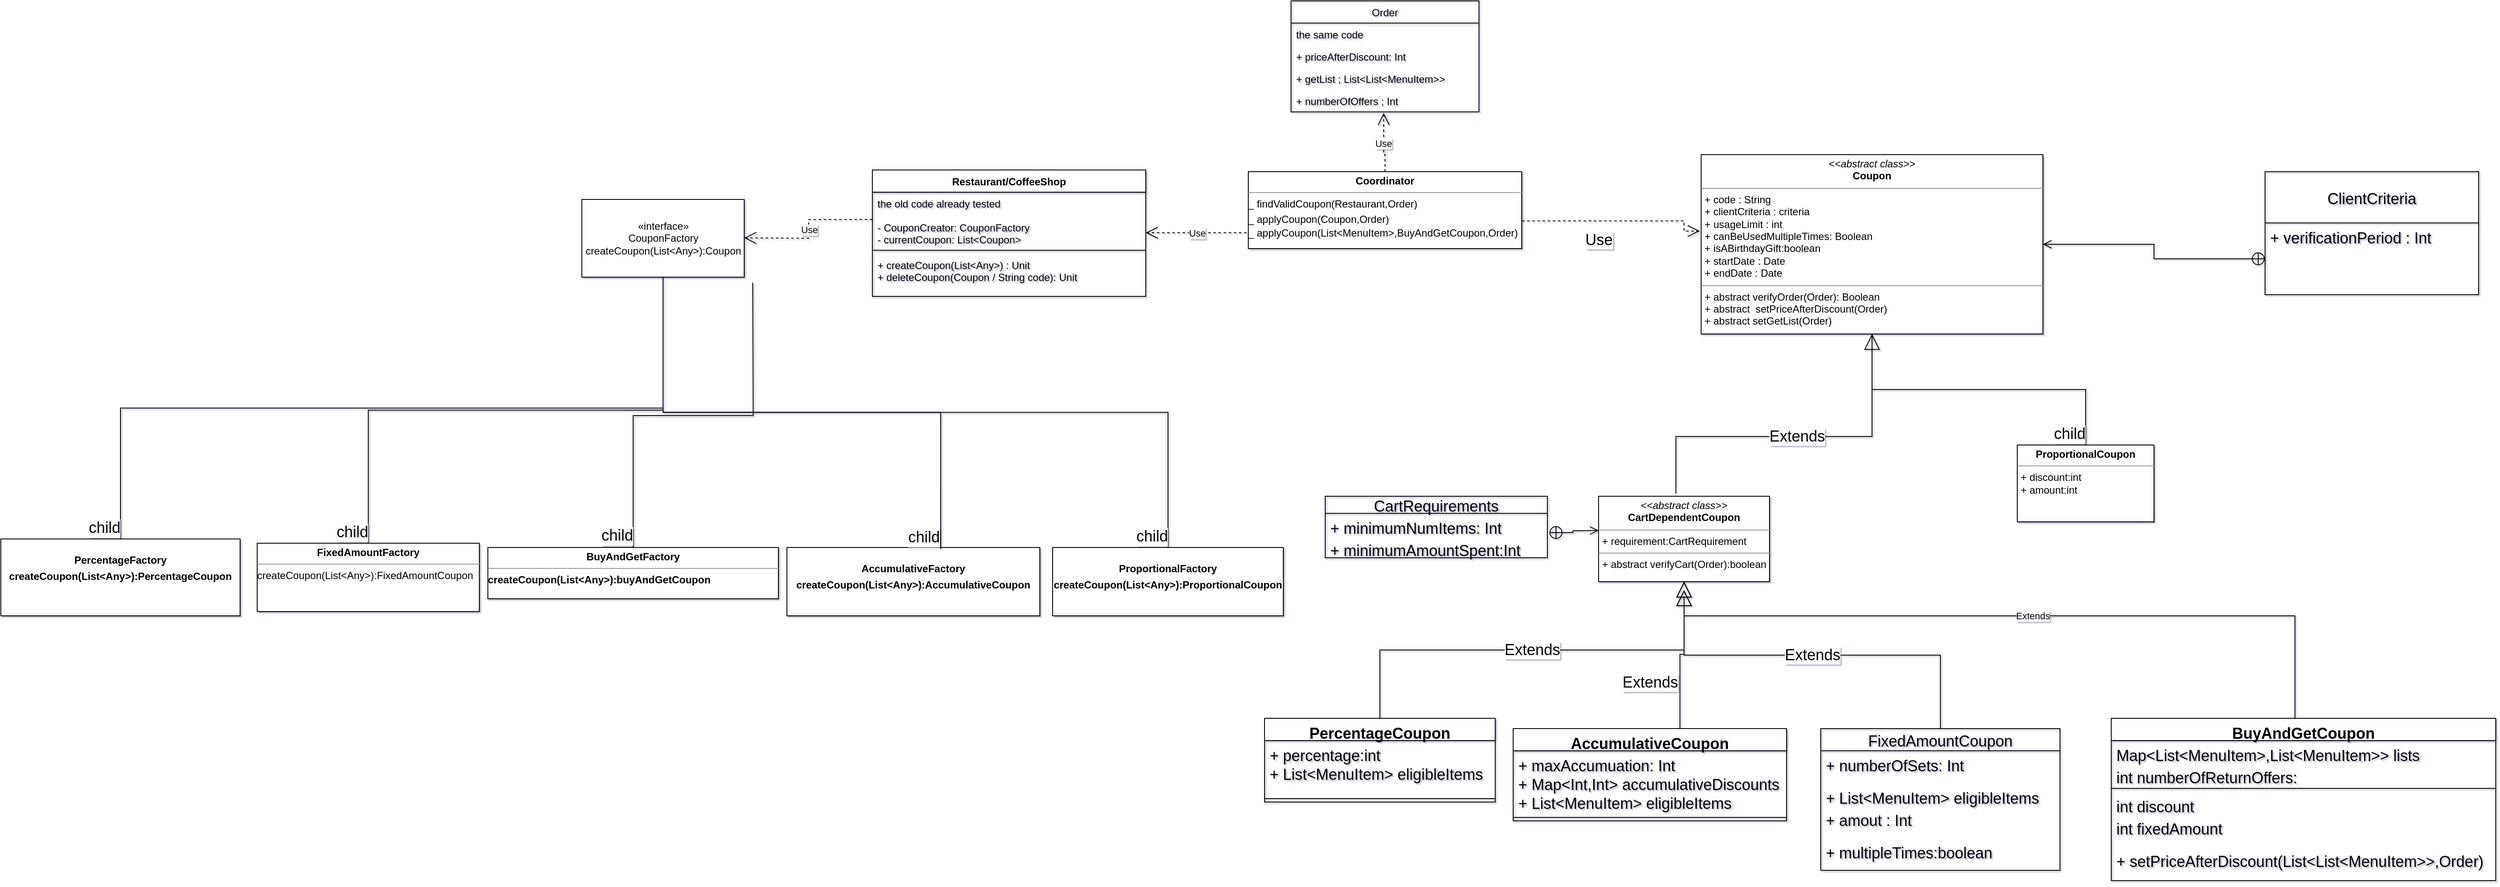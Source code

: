 <mxfile version="15.5.0" type="github">
  <diagram id="kLIZPY2Z_ZGTEdxILeMI" name="Page-1">
    <mxGraphModel dx="1725" dy="2662" grid="1" gridSize="10" guides="1" tooltips="1" connect="1" arrows="1" fold="1" page="1" pageScale="1" pageWidth="850" pageHeight="1100" math="0" shadow="1">
      <root>
        <mxCell id="0" />
        <mxCell id="1" parent="0" />
        <mxCell id="prTzPAkD1qdlaG6kKBDe-8" value="Restaurant/CoffeeShop" style="swimlane;fontStyle=1;align=center;verticalAlign=top;childLayout=stackLayout;horizontal=1;startSize=26;horizontalStack=0;resizeParent=1;resizeParentMax=0;resizeLast=0;collapsible=1;marginBottom=0;" parent="1" vertex="1">
          <mxGeometry x="180" y="-962" width="320" height="148" as="geometry" />
        </mxCell>
        <mxCell id="prTzPAkD1qdlaG6kKBDe-9" value="the old code already tested&#xa;&#xa;- CouponCreator: CouponFactory&#xa;- currentCoupon: List&lt;Coupon&gt;" style="text;strokeColor=none;fillColor=none;align=left;verticalAlign=top;spacingLeft=4;spacingRight=4;overflow=hidden;rotatable=0;points=[[0,0.5],[1,0.5]];portConstraint=eastwest;" parent="prTzPAkD1qdlaG6kKBDe-8" vertex="1">
          <mxGeometry y="26" width="320" height="64" as="geometry" />
        </mxCell>
        <mxCell id="prTzPAkD1qdlaG6kKBDe-10" value="" style="line;strokeWidth=1;fillColor=none;align=left;verticalAlign=middle;spacingTop=-1;spacingLeft=3;spacingRight=3;rotatable=0;labelPosition=right;points=[];portConstraint=eastwest;" parent="prTzPAkD1qdlaG6kKBDe-8" vertex="1">
          <mxGeometry y="90" width="320" height="8" as="geometry" />
        </mxCell>
        <mxCell id="prTzPAkD1qdlaG6kKBDe-11" value="+ createCoupon(List&lt;Any&gt;) : Unit&#xa;+ deleteCoupon(Coupon / String code): Unit" style="text;strokeColor=none;fillColor=none;align=left;verticalAlign=top;spacingLeft=4;spacingRight=4;overflow=hidden;rotatable=0;points=[[0,0.5],[1,0.5]];portConstraint=eastwest;" parent="prTzPAkD1qdlaG6kKBDe-8" vertex="1">
          <mxGeometry y="98" width="320" height="50" as="geometry" />
        </mxCell>
        <mxCell id="prTzPAkD1qdlaG6kKBDe-12" value="«interface»&lt;br&gt;CouponFactory&lt;br&gt;createCoupon(List&amp;lt;Any&amp;gt;):Coupon" style="html=1;" parent="1" vertex="1">
          <mxGeometry x="-160" y="-927.5" width="190" height="91" as="geometry" />
        </mxCell>
        <mxCell id="prTzPAkD1qdlaG6kKBDe-14" value="&lt;p style=&quot;margin: 0px ; margin-top: 4px ; text-align: center&quot;&gt;&lt;br&gt;&lt;b&gt;PercentageFactory&lt;/b&gt;&lt;/p&gt;&lt;p style=&quot;margin: 0px ; margin-top: 4px ; text-align: center&quot;&gt;&lt;b&gt;createCoupon(List&amp;lt;Any&amp;gt;):PercentageCoupon&lt;/b&gt;&lt;/p&gt;" style="verticalAlign=top;align=left;overflow=fill;fontSize=12;fontFamily=Helvetica;html=1;" parent="1" vertex="1">
          <mxGeometry x="-840" y="-530" width="280" height="90" as="geometry" />
        </mxCell>
        <mxCell id="prTzPAkD1qdlaG6kKBDe-16" value="&lt;p style=&quot;margin: 0px ; margin-top: 4px ; text-align: center&quot;&gt;&lt;b&gt;FixedAmountFactory&lt;/b&gt;&lt;/p&gt;&lt;hr size=&quot;1&quot;&gt;&lt;div style=&quot;height: 2px&quot;&gt;createCoupon(List&amp;lt;Any&amp;gt;):FixedAmountCoupon&lt;/div&gt;" style="verticalAlign=top;align=left;overflow=fill;fontSize=12;fontFamily=Helvetica;html=1;" parent="1" vertex="1">
          <mxGeometry x="-540" y="-525" width="260" height="80" as="geometry" />
        </mxCell>
        <mxCell id="prTzPAkD1qdlaG6kKBDe-18" value="&lt;p style=&quot;margin: 0px ; margin-top: 4px ; text-align: center&quot;&gt;&lt;b&gt;BuyAndGetFactory&lt;/b&gt;&lt;/p&gt;&lt;hr size=&quot;1&quot;&gt;&lt;div style=&quot;height: 2px&quot;&gt;&lt;b&gt;createCoupon(List&amp;lt;Any&amp;gt;):buyAndGetCoupon&lt;/b&gt;&lt;/div&gt;" style="verticalAlign=top;align=left;overflow=fill;fontSize=12;fontFamily=Helvetica;html=1;" parent="1" vertex="1">
          <mxGeometry x="-270" y="-520" width="340" height="60" as="geometry" />
        </mxCell>
        <mxCell id="H8ev0atWPXlf6B0PMMAp-4" value="&lt;p style=&quot;margin: 0px ; margin-top: 4px ; text-align: center&quot;&gt;&lt;b&gt;&lt;br&gt;ProportionalFactory&lt;/b&gt;&lt;/p&gt;&lt;p style=&quot;margin: 0px ; margin-top: 4px ; text-align: center&quot;&gt;&lt;b&gt;createCoupon(List&amp;lt;Any&amp;gt;):ProportionalCoupon&lt;/b&gt;&lt;/p&gt;" style="verticalAlign=top;align=left;overflow=fill;fontSize=12;fontFamily=Helvetica;html=1;" parent="1" vertex="1">
          <mxGeometry x="391" y="-520" width="270" height="80" as="geometry" />
        </mxCell>
        <mxCell id="H8ev0atWPXlf6B0PMMAp-5" value="&lt;p style=&quot;margin: 0px ; margin-top: 4px ; text-align: center&quot;&gt;&lt;br&gt;&lt;b&gt;AccumulativeFactory&lt;/b&gt;&lt;/p&gt;&lt;p style=&quot;margin: 0px ; margin-top: 4px ; text-align: center&quot;&gt;&lt;b&gt;createCoupon(List&amp;lt;Any&amp;gt;):AccumulativeCoupon&lt;/b&gt;&lt;/p&gt;" style="verticalAlign=top;align=left;overflow=fill;fontSize=12;fontFamily=Helvetica;html=1;" parent="1" vertex="1">
          <mxGeometry x="80" y="-520" width="296" height="80" as="geometry" />
        </mxCell>
        <mxCell id="H8ev0atWPXlf6B0PMMAp-28" value="" style="endArrow=none;html=1;edgeStyle=orthogonalEdgeStyle;rounded=0;fontSize=18;exitX=0.5;exitY=1;exitDx=0;exitDy=0;" parent="1" source="prTzPAkD1qdlaG6kKBDe-12" target="prTzPAkD1qdlaG6kKBDe-14" edge="1">
          <mxGeometry relative="1" as="geometry">
            <mxPoint x="40" y="-760" as="sourcePoint" />
            <mxPoint x="-680" y="-550" as="targetPoint" />
          </mxGeometry>
        </mxCell>
        <mxCell id="H8ev0atWPXlf6B0PMMAp-30" value="child" style="edgeLabel;resizable=0;html=1;align=right;verticalAlign=bottom;fontSize=18;" parent="H8ev0atWPXlf6B0PMMAp-28" connectable="0" vertex="1">
          <mxGeometry x="1" relative="1" as="geometry" />
        </mxCell>
        <mxCell id="H8ev0atWPXlf6B0PMMAp-33" value="" style="endArrow=none;html=1;edgeStyle=orthogonalEdgeStyle;rounded=0;fontSize=18;entryX=0.5;entryY=0;entryDx=0;entryDy=0;exitX=0.5;exitY=1;exitDx=0;exitDy=0;" parent="1" source="prTzPAkD1qdlaG6kKBDe-12" target="prTzPAkD1qdlaG6kKBDe-16" edge="1">
          <mxGeometry relative="1" as="geometry">
            <mxPoint x="-200" y="-750" as="sourcePoint" />
            <mxPoint x="-40" y="-750" as="targetPoint" />
          </mxGeometry>
        </mxCell>
        <mxCell id="H8ev0atWPXlf6B0PMMAp-35" value="child" style="edgeLabel;resizable=0;html=1;align=right;verticalAlign=bottom;fontSize=18;" parent="H8ev0atWPXlf6B0PMMAp-33" connectable="0" vertex="1">
          <mxGeometry x="1" relative="1" as="geometry" />
        </mxCell>
        <mxCell id="H8ev0atWPXlf6B0PMMAp-36" value="" style="endArrow=none;html=1;edgeStyle=orthogonalEdgeStyle;rounded=0;fontSize=18;entryX=0.5;entryY=0;entryDx=0;entryDy=0;" parent="1" target="prTzPAkD1qdlaG6kKBDe-18" edge="1">
          <mxGeometry relative="1" as="geometry">
            <mxPoint x="40" y="-830" as="sourcePoint" />
            <mxPoint x="30" y="-710" as="targetPoint" />
          </mxGeometry>
        </mxCell>
        <mxCell id="H8ev0atWPXlf6B0PMMAp-38" value="child" style="edgeLabel;resizable=0;html=1;align=right;verticalAlign=bottom;fontSize=18;" parent="H8ev0atWPXlf6B0PMMAp-36" connectable="0" vertex="1">
          <mxGeometry x="1" relative="1" as="geometry" />
        </mxCell>
        <mxCell id="H8ev0atWPXlf6B0PMMAp-39" value="" style="endArrow=none;html=1;edgeStyle=orthogonalEdgeStyle;rounded=0;fontSize=18;entryX=0.608;entryY=0.025;entryDx=0;entryDy=0;entryPerimeter=0;exitX=0.5;exitY=1;exitDx=0;exitDy=0;" parent="1" source="prTzPAkD1qdlaG6kKBDe-12" target="H8ev0atWPXlf6B0PMMAp-5" edge="1">
          <mxGeometry relative="1" as="geometry">
            <mxPoint x="30" y="-710" as="sourcePoint" />
            <mxPoint x="190" y="-710" as="targetPoint" />
          </mxGeometry>
        </mxCell>
        <mxCell id="H8ev0atWPXlf6B0PMMAp-41" value="child" style="edgeLabel;resizable=0;html=1;align=right;verticalAlign=bottom;fontSize=18;" parent="H8ev0atWPXlf6B0PMMAp-39" connectable="0" vertex="1">
          <mxGeometry x="1" relative="1" as="geometry" />
        </mxCell>
        <mxCell id="H8ev0atWPXlf6B0PMMAp-42" value="" style="endArrow=none;html=1;edgeStyle=orthogonalEdgeStyle;rounded=0;fontSize=18;entryX=0.5;entryY=0;entryDx=0;entryDy=0;exitX=0.5;exitY=1;exitDx=0;exitDy=0;" parent="1" source="prTzPAkD1qdlaG6kKBDe-12" target="H8ev0atWPXlf6B0PMMAp-4" edge="1">
          <mxGeometry relative="1" as="geometry">
            <mxPoint x="240" y="-710" as="sourcePoint" />
            <mxPoint x="400" y="-710" as="targetPoint" />
          </mxGeometry>
        </mxCell>
        <mxCell id="H8ev0atWPXlf6B0PMMAp-44" value="child" style="edgeLabel;resizable=0;html=1;align=right;verticalAlign=bottom;fontSize=18;" parent="H8ev0atWPXlf6B0PMMAp-42" connectable="0" vertex="1">
          <mxGeometry x="1" relative="1" as="geometry" />
        </mxCell>
        <mxCell id="H8ev0atWPXlf6B0PMMAp-49" value="&lt;p style=&quot;margin: 0px ; margin-top: 4px ; text-align: center&quot;&gt;&lt;i&gt;&amp;lt;&amp;lt;abstract class&amp;gt;&amp;gt;&lt;/i&gt;&lt;br&gt;&lt;b&gt;Coupon&lt;/b&gt;&lt;/p&gt;&lt;hr size=&quot;1&quot;&gt;&lt;p style=&quot;margin: 0px ; margin-left: 4px&quot;&gt;+ code : String&lt;br&gt;+ clientCriteria : criteria&amp;nbsp;&lt;/p&gt;&lt;p style=&quot;margin: 0px ; margin-left: 4px&quot;&gt;+ usageLimit : int&lt;/p&gt;&lt;p style=&quot;margin: 0px ; margin-left: 4px&quot;&gt;+ canBeUsedMultipleTimes: Boolean&lt;/p&gt;&lt;p style=&quot;margin: 0px ; margin-left: 4px&quot;&gt;+ isABirthdayGift:boolean&lt;/p&gt;&lt;p style=&quot;margin: 0px ; margin-left: 4px&quot;&gt;+ startDate : Date&lt;/p&gt;&lt;p style=&quot;margin: 0px ; margin-left: 4px&quot;&gt;+ endDate : Date&lt;/p&gt;&lt;hr size=&quot;1&quot;&gt;&lt;p style=&quot;margin: 0px ; margin-left: 4px&quot;&gt;+ abstract verifyOrder(Order): Boolean&lt;br&gt;+ abstract&amp;nbsp; setPriceAfterDiscount(Order)&lt;/p&gt;&lt;p style=&quot;margin: 0px ; margin-left: 4px&quot;&gt;+ abstract setGetList(Order)&lt;/p&gt;" style="verticalAlign=top;align=left;overflow=fill;fontSize=12;fontFamily=Helvetica;html=1;" parent="1" vertex="1">
          <mxGeometry x="1150" y="-980" width="400" height="210" as="geometry" />
        </mxCell>
        <mxCell id="H8ev0atWPXlf6B0PMMAp-51" value="&lt;p style=&quot;margin: 0px ; margin-top: 4px ; text-align: center&quot;&gt;&lt;b&gt;ProportionalCoupon&lt;/b&gt;&lt;/p&gt;&lt;hr size=&quot;1&quot;&gt;&lt;p style=&quot;margin: 0px ; margin-left: 4px&quot;&gt;+ discount:int&lt;/p&gt;&lt;p style=&quot;margin: 0px ; margin-left: 4px&quot;&gt;+ amount:int&lt;/p&gt;&lt;p style=&quot;margin: 0px ; margin-left: 4px&quot;&gt;&lt;br&gt;&lt;/p&gt;" style="verticalAlign=top;align=left;overflow=fill;fontSize=12;fontFamily=Helvetica;html=1;" parent="1" vertex="1">
          <mxGeometry x="1520" y="-640" width="160" height="90" as="geometry" />
        </mxCell>
        <mxCell id="H8ev0atWPXlf6B0PMMAp-53" value="" style="endArrow=none;html=1;edgeStyle=orthogonalEdgeStyle;rounded=0;fontSize=18;entryX=0.5;entryY=0;entryDx=0;entryDy=0;exitX=0.5;exitY=1;exitDx=0;exitDy=0;" parent="1" source="H8ev0atWPXlf6B0PMMAp-49" target="H8ev0atWPXlf6B0PMMAp-51" edge="1">
          <mxGeometry relative="1" as="geometry">
            <mxPoint x="1280" y="-680" as="sourcePoint" />
            <mxPoint x="1460" y="-680" as="targetPoint" />
          </mxGeometry>
        </mxCell>
        <mxCell id="H8ev0atWPXlf6B0PMMAp-55" value="child" style="edgeLabel;resizable=0;html=1;align=right;verticalAlign=bottom;fontSize=18;" parent="H8ev0atWPXlf6B0PMMAp-53" connectable="0" vertex="1">
          <mxGeometry x="1" relative="1" as="geometry" />
        </mxCell>
        <mxCell id="H8ev0atWPXlf6B0PMMAp-56" value="&lt;p style=&quot;margin: 0px ; margin-top: 4px ; text-align: center&quot;&gt;&lt;i&gt;&amp;lt;&amp;lt;abstract class&amp;gt;&amp;gt;&lt;/i&gt;&lt;br&gt;&lt;b&gt;CartDependentCoupon&lt;/b&gt;&lt;/p&gt;&lt;hr size=&quot;1&quot;&gt;&lt;p style=&quot;margin: 0px ; margin-left: 4px&quot;&gt;+ requirement:CartRequirement&amp;nbsp;&lt;/p&gt;&lt;hr size=&quot;1&quot;&gt;&lt;p style=&quot;margin: 0px ; margin-left: 4px&quot;&gt;+ abstract verifyCart(Order):boolean&amp;nbsp;&amp;nbsp;&lt;br&gt;&lt;br&gt;&lt;/p&gt;" style="verticalAlign=top;align=left;overflow=fill;fontSize=12;fontFamily=Helvetica;html=1;" parent="1" vertex="1">
          <mxGeometry x="1030" y="-580" width="200" height="100" as="geometry" />
        </mxCell>
        <mxCell id="H8ev0atWPXlf6B0PMMAp-57" value="PercentageCoupon" style="swimlane;fontStyle=1;align=center;verticalAlign=top;childLayout=stackLayout;horizontal=1;startSize=26;horizontalStack=0;resizeParent=1;resizeParentMax=0;resizeLast=0;collapsible=1;marginBottom=0;fontSize=18;" parent="1" vertex="1">
          <mxGeometry x="639" y="-320" width="270" height="98" as="geometry" />
        </mxCell>
        <mxCell id="H8ev0atWPXlf6B0PMMAp-58" value="+ percentage:int&#xa;+ List&lt;MenuItem&gt; eligibleItems" style="text;strokeColor=none;fillColor=none;align=left;verticalAlign=top;spacingLeft=4;spacingRight=4;overflow=hidden;rotatable=0;points=[[0,0.5],[1,0.5]];portConstraint=eastwest;fontSize=18;" parent="H8ev0atWPXlf6B0PMMAp-57" vertex="1">
          <mxGeometry y="26" width="270" height="64" as="geometry" />
        </mxCell>
        <mxCell id="H8ev0atWPXlf6B0PMMAp-59" value="" style="line;strokeWidth=1;fillColor=none;align=left;verticalAlign=middle;spacingTop=-1;spacingLeft=3;spacingRight=3;rotatable=0;labelPosition=right;points=[];portConstraint=eastwest;fontSize=18;" parent="H8ev0atWPXlf6B0PMMAp-57" vertex="1">
          <mxGeometry y="90" width="270" height="8" as="geometry" />
        </mxCell>
        <mxCell id="H8ev0atWPXlf6B0PMMAp-63" value="AccumulativeCoupon" style="swimlane;fontStyle=1;align=center;verticalAlign=top;childLayout=stackLayout;horizontal=1;startSize=26;horizontalStack=0;resizeParent=1;resizeParentMax=0;resizeLast=0;collapsible=1;marginBottom=0;fontSize=18;" parent="1" vertex="1">
          <mxGeometry x="930" y="-308" width="320" height="108" as="geometry" />
        </mxCell>
        <mxCell id="H8ev0atWPXlf6B0PMMAp-64" value="+ maxAccumuation: Int&#xa;+ Map&lt;Int,Int&gt; accumulativeDiscounts&#xa;+ List&lt;MenuItem&gt; eligibleItems " style="text;strokeColor=none;fillColor=none;align=left;verticalAlign=top;spacingLeft=4;spacingRight=4;overflow=hidden;rotatable=0;points=[[0,0.5],[1,0.5]];portConstraint=eastwest;fontSize=18;" parent="H8ev0atWPXlf6B0PMMAp-63" vertex="1">
          <mxGeometry y="26" width="320" height="74" as="geometry" />
        </mxCell>
        <mxCell id="H8ev0atWPXlf6B0PMMAp-65" value="" style="line;strokeWidth=1;fillColor=none;align=left;verticalAlign=middle;spacingTop=-1;spacingLeft=3;spacingRight=3;rotatable=0;labelPosition=right;points=[];portConstraint=eastwest;fontSize=18;" parent="H8ev0atWPXlf6B0PMMAp-63" vertex="1">
          <mxGeometry y="100" width="320" height="8" as="geometry" />
        </mxCell>
        <mxCell id="H8ev0atWPXlf6B0PMMAp-71" value="FixedAmountCoupon" style="swimlane;fontStyle=0;childLayout=stackLayout;horizontal=1;startSize=26;fillColor=none;horizontalStack=0;resizeParent=1;resizeParentMax=0;resizeLast=0;collapsible=1;marginBottom=0;fontSize=18;" parent="1" vertex="1">
          <mxGeometry x="1290" y="-308" width="280" height="166" as="geometry" />
        </mxCell>
        <mxCell id="37R09eJA7GICaliUq5j8-1" value="+ numberOfSets: Int" style="text;strokeColor=none;fillColor=none;align=left;verticalAlign=top;spacingLeft=4;spacingRight=4;overflow=hidden;rotatable=0;points=[[0,0.5],[1,0.5]];portConstraint=eastwest;fontSize=18;" parent="H8ev0atWPXlf6B0PMMAp-71" vertex="1">
          <mxGeometry y="26" width="280" height="38" as="geometry" />
        </mxCell>
        <mxCell id="H8ev0atWPXlf6B0PMMAp-73" value="+ List&lt;MenuItem&gt; eligibleItems" style="text;strokeColor=none;fillColor=none;align=left;verticalAlign=top;spacingLeft=4;spacingRight=4;overflow=hidden;rotatable=0;points=[[0,0.5],[1,0.5]];portConstraint=eastwest;fontSize=18;" parent="H8ev0atWPXlf6B0PMMAp-71" vertex="1">
          <mxGeometry y="64" width="280" height="26" as="geometry" />
        </mxCell>
        <mxCell id="H8ev0atWPXlf6B0PMMAp-74" value="+ amout : Int" style="text;strokeColor=none;fillColor=none;align=left;verticalAlign=top;spacingLeft=4;spacingRight=4;overflow=hidden;rotatable=0;points=[[0,0.5],[1,0.5]];portConstraint=eastwest;fontSize=18;" parent="H8ev0atWPXlf6B0PMMAp-71" vertex="1">
          <mxGeometry y="90" width="280" height="38" as="geometry" />
        </mxCell>
        <mxCell id="H8ev0atWPXlf6B0PMMAp-75" value="+ multipleTimes:boolean" style="text;strokeColor=none;fillColor=none;align=left;verticalAlign=top;spacingLeft=4;spacingRight=4;overflow=hidden;rotatable=0;points=[[0,0.5],[1,0.5]];portConstraint=eastwest;fontSize=18;" parent="H8ev0atWPXlf6B0PMMAp-71" vertex="1">
          <mxGeometry y="128" width="280" height="38" as="geometry" />
        </mxCell>
        <mxCell id="H8ev0atWPXlf6B0PMMAp-76" value="BuyAndGetCoupon" style="swimlane;fontStyle=1;align=center;verticalAlign=top;childLayout=stackLayout;horizontal=1;startSize=26;horizontalStack=0;resizeParent=1;resizeParentMax=0;resizeLast=0;collapsible=1;marginBottom=0;fontSize=18;" parent="1" vertex="1">
          <mxGeometry x="1630" y="-320" width="450" height="190" as="geometry" />
        </mxCell>
        <mxCell id="H8ev0atWPXlf6B0PMMAp-77" value="Map&lt;List&lt;MenuItem&gt;,List&lt;MenuItem&gt;&gt; lists" style="text;strokeColor=none;fillColor=none;align=left;verticalAlign=top;spacingLeft=4;spacingRight=4;overflow=hidden;rotatable=0;points=[[0,0.5],[1,0.5]];portConstraint=eastwest;fontSize=18;" parent="H8ev0atWPXlf6B0PMMAp-76" vertex="1">
          <mxGeometry y="26" width="450" height="26" as="geometry" />
        </mxCell>
        <mxCell id="H8ev0atWPXlf6B0PMMAp-80" value="int numberOfReturnOffers: &#xa;" style="text;strokeColor=none;fillColor=none;align=left;verticalAlign=top;spacingLeft=4;spacingRight=4;overflow=hidden;rotatable=0;points=[[0,0.5],[1,0.5]];portConstraint=eastwest;fontSize=18;" parent="H8ev0atWPXlf6B0PMMAp-76" vertex="1">
          <mxGeometry y="52" width="450" height="26" as="geometry" />
        </mxCell>
        <mxCell id="H8ev0atWPXlf6B0PMMAp-78" value="" style="line;strokeWidth=1;fillColor=none;align=left;verticalAlign=middle;spacingTop=-1;spacingLeft=3;spacingRight=3;rotatable=0;labelPosition=right;points=[];portConstraint=eastwest;fontSize=18;" parent="H8ev0atWPXlf6B0PMMAp-76" vertex="1">
          <mxGeometry y="78" width="450" height="8" as="geometry" />
        </mxCell>
        <mxCell id="H8ev0atWPXlf6B0PMMAp-81" value="int discount&#xa;" style="text;strokeColor=none;fillColor=none;align=left;verticalAlign=top;spacingLeft=4;spacingRight=4;overflow=hidden;rotatable=0;points=[[0,0.5],[1,0.5]];portConstraint=eastwest;fontSize=18;" parent="H8ev0atWPXlf6B0PMMAp-76" vertex="1">
          <mxGeometry y="86" width="450" height="26" as="geometry" />
        </mxCell>
        <mxCell id="H8ev0atWPXlf6B0PMMAp-82" value="int fixedAmount &#xa;" style="text;strokeColor=none;fillColor=none;align=left;verticalAlign=top;spacingLeft=4;spacingRight=4;overflow=hidden;rotatable=0;points=[[0,0.5],[1,0.5]];portConstraint=eastwest;fontSize=18;" parent="H8ev0atWPXlf6B0PMMAp-76" vertex="1">
          <mxGeometry y="112" width="450" height="38" as="geometry" />
        </mxCell>
        <mxCell id="H8ev0atWPXlf6B0PMMAp-109" value="+ setPriceAfterDiscount(List&lt;List&lt;MenuItem&gt;&gt;,Order)" style="text;strokeColor=none;fillColor=none;align=left;verticalAlign=top;spacingLeft=4;spacingRight=4;overflow=hidden;rotatable=0;points=[[0,0.5],[1,0.5]];portConstraint=eastwest;fontSize=18;" parent="H8ev0atWPXlf6B0PMMAp-76" vertex="1">
          <mxGeometry y="150" width="450" height="40" as="geometry" />
        </mxCell>
        <mxCell id="H8ev0atWPXlf6B0PMMAp-86" value="Extends" style="endArrow=block;endSize=16;endFill=0;html=1;rounded=0;fontSize=18;edgeStyle=orthogonalEdgeStyle;entryX=0.5;entryY=1;entryDx=0;entryDy=0;exitX=0.452;exitY=-0.033;exitDx=0;exitDy=0;exitPerimeter=0;" parent="1" source="H8ev0atWPXlf6B0PMMAp-56" target="H8ev0atWPXlf6B0PMMAp-49" edge="1">
          <mxGeometry width="160" relative="1" as="geometry">
            <mxPoint x="1310" y="-650" as="sourcePoint" />
            <mxPoint x="1470" y="-650" as="targetPoint" />
            <Array as="points">
              <mxPoint x="1120" y="-650" />
              <mxPoint x="1350" y="-650" />
            </Array>
          </mxGeometry>
        </mxCell>
        <mxCell id="H8ev0atWPXlf6B0PMMAp-87" value="Extends" style="endArrow=block;endSize=16;endFill=0;html=1;rounded=0;fontSize=18;edgeStyle=orthogonalEdgeStyle;exitX=0.5;exitY=0;exitDx=0;exitDy=0;entryX=0.5;entryY=1;entryDx=0;entryDy=0;" parent="1" source="H8ev0atWPXlf6B0PMMAp-57" target="H8ev0atWPXlf6B0PMMAp-56" edge="1">
          <mxGeometry width="160" relative="1" as="geometry">
            <mxPoint x="1020" y="-390" as="sourcePoint" />
            <mxPoint x="1180" y="-390" as="targetPoint" />
          </mxGeometry>
        </mxCell>
        <mxCell id="H8ev0atWPXlf6B0PMMAp-89" value="Extends" style="endArrow=block;endSize=16;endFill=0;html=1;rounded=0;fontSize=18;edgeStyle=orthogonalEdgeStyle;exitX=0.61;exitY=0;exitDx=0;exitDy=0;exitPerimeter=0;" parent="1" source="H8ev0atWPXlf6B0PMMAp-63" edge="1">
          <mxGeometry x="-0.354" y="35" width="160" relative="1" as="geometry">
            <mxPoint x="1020" y="-390" as="sourcePoint" />
            <mxPoint x="1130" y="-470" as="targetPoint" />
            <Array as="points">
              <mxPoint x="1125" y="-395" />
              <mxPoint x="1130" y="-395" />
            </Array>
            <mxPoint as="offset" />
          </mxGeometry>
        </mxCell>
        <mxCell id="H8ev0atWPXlf6B0PMMAp-90" value="Extends" style="endArrow=block;endSize=16;endFill=0;html=1;rounded=0;fontSize=18;edgeStyle=orthogonalEdgeStyle;entryX=0.5;entryY=1;entryDx=0;entryDy=0;exitX=0.5;exitY=0;exitDx=0;exitDy=0;" parent="1" source="H8ev0atWPXlf6B0PMMAp-71" target="H8ev0atWPXlf6B0PMMAp-56" edge="1">
          <mxGeometry width="160" relative="1" as="geometry">
            <mxPoint x="1220" y="-390" as="sourcePoint" />
            <mxPoint x="1380" y="-390" as="targetPoint" />
          </mxGeometry>
        </mxCell>
        <mxCell id="H8ev0atWPXlf6B0PMMAp-92" value="CartRequirements" style="swimlane;fontStyle=0;childLayout=stackLayout;horizontal=1;startSize=20;fillColor=none;horizontalStack=0;resizeParent=1;resizeParentMax=0;resizeLast=0;collapsible=1;marginBottom=0;fontSize=18;" parent="1" vertex="1">
          <mxGeometry x="710" y="-580" width="260" height="72" as="geometry" />
        </mxCell>
        <mxCell id="H8ev0atWPXlf6B0PMMAp-93" value="+ minimumNumItems: Int" style="text;strokeColor=none;fillColor=none;align=left;verticalAlign=top;spacingLeft=4;spacingRight=4;overflow=hidden;rotatable=0;points=[[0,0.5],[1,0.5]];portConstraint=eastwest;fontSize=18;" parent="H8ev0atWPXlf6B0PMMAp-92" vertex="1">
          <mxGeometry y="20" width="260" height="26" as="geometry" />
        </mxCell>
        <mxCell id="H8ev0atWPXlf6B0PMMAp-94" value="+ minimumAmountSpent:Int" style="text;strokeColor=none;fillColor=none;align=left;verticalAlign=top;spacingLeft=4;spacingRight=4;overflow=hidden;rotatable=0;points=[[0,0.5],[1,0.5]];portConstraint=eastwest;fontSize=18;" parent="H8ev0atWPXlf6B0PMMAp-92" vertex="1">
          <mxGeometry y="46" width="260" height="26" as="geometry" />
        </mxCell>
        <mxCell id="H8ev0atWPXlf6B0PMMAp-97" value="" style="endArrow=open;startArrow=circlePlus;endFill=0;startFill=0;endSize=8;html=1;rounded=0;fontSize=18;edgeStyle=orthogonalEdgeStyle;exitX=1.008;exitY=0.865;exitDx=0;exitDy=0;exitPerimeter=0;" parent="1" source="H8ev0atWPXlf6B0PMMAp-93" edge="1">
          <mxGeometry width="160" relative="1" as="geometry">
            <mxPoint x="990" y="-540" as="sourcePoint" />
            <mxPoint x="1030" y="-540" as="targetPoint" />
          </mxGeometry>
        </mxCell>
        <mxCell id="H8ev0atWPXlf6B0PMMAp-98" value="ClientCriteria" style="swimlane;fontStyle=0;childLayout=stackLayout;horizontal=1;startSize=60;fillColor=none;horizontalStack=0;resizeParent=1;resizeParentMax=0;resizeLast=0;collapsible=1;marginBottom=0;fontSize=18;" parent="1" vertex="1">
          <mxGeometry x="1810" y="-960" width="250" height="144" as="geometry" />
        </mxCell>
        <mxCell id="H8ev0atWPXlf6B0PMMAp-99" value="+ verificationPeriod : Int " style="text;strokeColor=none;fillColor=none;align=left;verticalAlign=top;spacingLeft=4;spacingRight=4;overflow=hidden;rotatable=0;points=[[0,0.5],[1,0.5]];portConstraint=eastwest;fontSize=18;" parent="H8ev0atWPXlf6B0PMMAp-98" vertex="1">
          <mxGeometry y="60" width="250" height="84" as="geometry" />
        </mxCell>
        <mxCell id="H8ev0atWPXlf6B0PMMAp-103" value="" style="endArrow=open;startArrow=circlePlus;endFill=0;startFill=0;endSize=8;html=1;rounded=0;fontSize=18;edgeStyle=orthogonalEdgeStyle;exitX=0;exitY=0.5;exitDx=0;exitDy=0;entryX=1;entryY=0.5;entryDx=0;entryDy=0;" parent="1" source="H8ev0atWPXlf6B0PMMAp-99" target="H8ev0atWPXlf6B0PMMAp-49" edge="1">
          <mxGeometry width="160" relative="1" as="geometry">
            <mxPoint x="1480" y="-930" as="sourcePoint" />
            <mxPoint x="1640" y="-930" as="targetPoint" />
          </mxGeometry>
        </mxCell>
        <mxCell id="H8ev0atWPXlf6B0PMMAp-112" value="&lt;p style=&quot;margin: 0px ; margin-top: 4px ; text-align: center&quot;&gt;&lt;b&gt;Coordinator&lt;/b&gt;&lt;/p&gt;&lt;hr size=&quot;1&quot;&gt;&lt;div style=&quot;height: 2px&quot;&gt;_ findValidCoupon(Restaurant,Order)&lt;/div&gt;&lt;div style=&quot;height: 2px&quot;&gt;&lt;br&gt;&lt;/div&gt;&lt;div style=&quot;height: 2px&quot;&gt;&lt;br&gt;&lt;/div&gt;&lt;div style=&quot;height: 2px&quot;&gt;&lt;br&gt;&lt;/div&gt;&lt;div style=&quot;height: 2px&quot;&gt;&lt;br&gt;&lt;/div&gt;&lt;div style=&quot;height: 2px&quot;&gt;&lt;br&gt;&lt;/div&gt;&lt;div style=&quot;height: 2px&quot;&gt;&lt;br&gt;&lt;/div&gt;&lt;div style=&quot;height: 2px&quot;&gt;&lt;br&gt;&lt;/div&gt;&lt;div style=&quot;height: 2px&quot;&gt;&lt;br&gt;&lt;/div&gt;&lt;div style=&quot;height: 2px&quot;&gt;_ applyCoupon(Coupon,Order)&lt;/div&gt;&lt;div style=&quot;height: 2px&quot;&gt;&lt;br&gt;&lt;/div&gt;&lt;div style=&quot;height: 2px&quot;&gt;&lt;br&gt;&lt;/div&gt;&lt;div style=&quot;height: 2px&quot;&gt;&lt;br&gt;&lt;/div&gt;&lt;div style=&quot;height: 2px&quot;&gt;&lt;br&gt;&lt;/div&gt;&lt;div style=&quot;height: 2px&quot;&gt;&lt;br&gt;&lt;/div&gt;&lt;div style=&quot;height: 2px&quot;&gt;&lt;br&gt;&lt;/div&gt;&lt;div style=&quot;height: 2px&quot;&gt;&lt;br&gt;&lt;/div&gt;&lt;div style=&quot;height: 2px&quot;&gt;_ applyCoupon(List&amp;lt;MenuItem&amp;gt;,BuyAndGetCoupon,Order)&amp;nbsp;&lt;/div&gt;" style="verticalAlign=top;align=left;overflow=fill;fontSize=12;fontFamily=Helvetica;html=1;" parent="1" vertex="1">
          <mxGeometry x="620" y="-960" width="320" height="90" as="geometry" />
        </mxCell>
        <mxCell id="H8ev0atWPXlf6B0PMMAp-113" value="Use" style="endArrow=open;endSize=12;dashed=1;html=1;rounded=0;fontSize=18;edgeStyle=orthogonalEdgeStyle;exitX=1.001;exitY=0.64;exitDx=0;exitDy=0;exitPerimeter=0;entryX=-0.004;entryY=0.426;entryDx=0;entryDy=0;entryPerimeter=0;" parent="1" source="H8ev0atWPXlf6B0PMMAp-112" target="H8ev0atWPXlf6B0PMMAp-49" edge="1">
          <mxGeometry x="-0.184" y="-22" width="160" relative="1" as="geometry">
            <mxPoint x="970" y="-850" as="sourcePoint" />
            <mxPoint x="1130" y="-850" as="targetPoint" />
            <Array as="points">
              <mxPoint x="1130" y="-902" />
              <mxPoint x="1130" y="-890" />
            </Array>
            <mxPoint as="offset" />
          </mxGeometry>
        </mxCell>
        <mxCell id="37R09eJA7GICaliUq5j8-2" value="Extends" style="endArrow=block;endSize=16;endFill=0;html=1;rounded=0;edgeStyle=orthogonalEdgeStyle;exitX=0.5;exitY=0;exitDx=0;exitDy=0;" parent="1" source="H8ev0atWPXlf6B0PMMAp-76" edge="1">
          <mxGeometry width="160" relative="1" as="geometry">
            <mxPoint x="1350" y="-270" as="sourcePoint" />
            <mxPoint x="1130" y="-470" as="targetPoint" />
            <Array as="points">
              <mxPoint x="1845" y="-440" />
              <mxPoint x="1130" y="-440" />
            </Array>
          </mxGeometry>
        </mxCell>
        <mxCell id="Lw1i06DMqNbHJXT3aflE-5" value="Order" style="swimlane;fontStyle=0;childLayout=stackLayout;horizontal=1;startSize=26;fillColor=none;horizontalStack=0;resizeParent=1;resizeParentMax=0;resizeLast=0;collapsible=1;marginBottom=0;" parent="1" vertex="1">
          <mxGeometry x="670" y="-1160" width="220" height="130" as="geometry" />
        </mxCell>
        <mxCell id="Lw1i06DMqNbHJXT3aflE-6" value="the same code" style="text;strokeColor=none;fillColor=none;align=left;verticalAlign=top;spacingLeft=4;spacingRight=4;overflow=hidden;rotatable=0;points=[[0,0.5],[1,0.5]];portConstraint=eastwest;" parent="Lw1i06DMqNbHJXT3aflE-5" vertex="1">
          <mxGeometry y="26" width="220" height="26" as="geometry" />
        </mxCell>
        <mxCell id="Lw1i06DMqNbHJXT3aflE-7" value="+ priceAfterDiscount: Int" style="text;strokeColor=none;fillColor=none;align=left;verticalAlign=top;spacingLeft=4;spacingRight=4;overflow=hidden;rotatable=0;points=[[0,0.5],[1,0.5]];portConstraint=eastwest;" parent="Lw1i06DMqNbHJXT3aflE-5" vertex="1">
          <mxGeometry y="52" width="220" height="26" as="geometry" />
        </mxCell>
        <mxCell id="Lw1i06DMqNbHJXT3aflE-8" value="+ getList ; List&lt;List&lt;MenuItem&gt;&gt;" style="text;strokeColor=none;fillColor=none;align=left;verticalAlign=top;spacingLeft=4;spacingRight=4;overflow=hidden;rotatable=0;points=[[0,0.5],[1,0.5]];portConstraint=eastwest;" parent="Lw1i06DMqNbHJXT3aflE-5" vertex="1">
          <mxGeometry y="78" width="220" height="26" as="geometry" />
        </mxCell>
        <mxCell id="Lw1i06DMqNbHJXT3aflE-9" value="+ numberOfOffers ; Int" style="text;strokeColor=none;fillColor=none;align=left;verticalAlign=top;spacingLeft=4;spacingRight=4;overflow=hidden;rotatable=0;points=[[0,0.5],[1,0.5]];portConstraint=eastwest;" parent="Lw1i06DMqNbHJXT3aflE-5" vertex="1">
          <mxGeometry y="104" width="220" height="26" as="geometry" />
        </mxCell>
        <mxCell id="Lw1i06DMqNbHJXT3aflE-12" value="Use" style="endArrow=open;endSize=12;dashed=1;html=1;rounded=0;edgeStyle=orthogonalEdgeStyle;exitX=0.5;exitY=0;exitDx=0;exitDy=0;entryX=0.493;entryY=1.049;entryDx=0;entryDy=0;entryPerimeter=0;" parent="1" source="H8ev0atWPXlf6B0PMMAp-112" target="Lw1i06DMqNbHJXT3aflE-9" edge="1">
          <mxGeometry width="160" relative="1" as="geometry">
            <mxPoint x="770" y="-970" as="sourcePoint" />
            <mxPoint x="800" y="-1020" as="targetPoint" />
            <Array as="points">
              <mxPoint x="780" y="-980" />
              <mxPoint x="779" y="-980" />
            </Array>
          </mxGeometry>
        </mxCell>
        <mxCell id="Lw1i06DMqNbHJXT3aflE-13" value="Use" style="endArrow=open;endSize=12;dashed=1;html=1;rounded=0;edgeStyle=orthogonalEdgeStyle;exitX=0;exitY=0.75;exitDx=0;exitDy=0;" parent="1" source="H8ev0atWPXlf6B0PMMAp-112" edge="1">
          <mxGeometry x="0.032" width="160" relative="1" as="geometry">
            <mxPoint x="610" y="-888.5" as="sourcePoint" />
            <mxPoint x="500" y="-888.5" as="targetPoint" />
            <Array as="points">
              <mxPoint x="620" y="-888" />
            </Array>
            <mxPoint as="offset" />
          </mxGeometry>
        </mxCell>
        <mxCell id="Lw1i06DMqNbHJXT3aflE-15" value="Use" style="endArrow=open;endSize=12;dashed=1;html=1;rounded=0;edgeStyle=orthogonalEdgeStyle;" parent="1" source="prTzPAkD1qdlaG6kKBDe-9" edge="1">
          <mxGeometry width="160" relative="1" as="geometry">
            <mxPoint x="160" y="-882" as="sourcePoint" />
            <mxPoint x="30" y="-882.5" as="targetPoint" />
            <Array as="points" />
          </mxGeometry>
        </mxCell>
      </root>
    </mxGraphModel>
  </diagram>
</mxfile>
